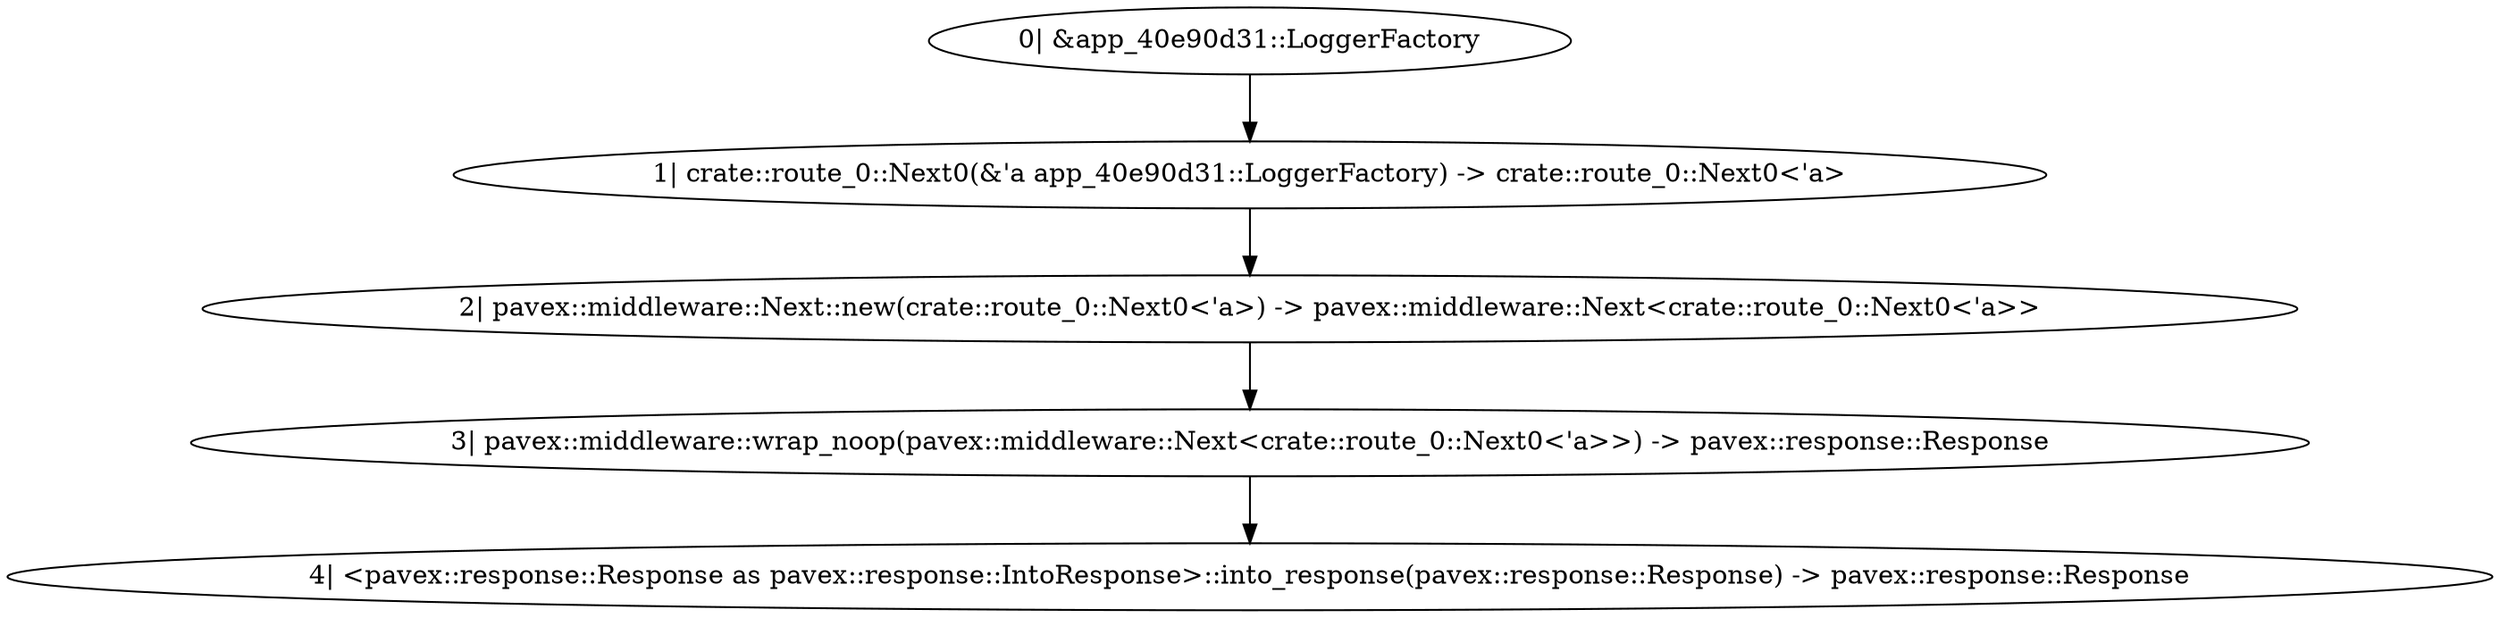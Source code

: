 digraph "GET /home - 0" {
    0 [ label = "3| pavex::middleware::wrap_noop(pavex::middleware::Next<crate::route_0::Next0<'a>>) -> pavex::response::Response"]
    1 [ label = "2| pavex::middleware::Next::new(crate::route_0::Next0<'a>) -> pavex::middleware::Next<crate::route_0::Next0<'a>>"]
    2 [ label = "1| crate::route_0::Next0(&'a app_40e90d31::LoggerFactory) -> crate::route_0::Next0<'a>"]
    4 [ label = "4| <pavex::response::Response as pavex::response::IntoResponse>::into_response(pavex::response::Response) -> pavex::response::Response"]
    5 [ label = "0| &app_40e90d31::LoggerFactory"]
    1 -> 0 [ ]
    2 -> 1 [ ]
    0 -> 4 [ ]
    5 -> 2 [ ]
}

digraph "GET /home - 1" {
    0 [ label = "3| app_40e90d31::Streamer::stream_file(&app_40e90d31::Streamer, app_40e90d31::Logger) -> pavex::response::Response"]
    1 [ label = "2| app_40e90d31::Streamer::new() -> app_40e90d31::Streamer"]
    2 [ label = "1| app_40e90d31::LoggerFactory::logger(&app_40e90d31::LoggerFactory) -> app_40e90d31::Logger"]
    4 [ label = "4| <pavex::response::Response as pavex::response::IntoResponse>::into_response(pavex::response::Response) -> pavex::response::Response"]
    5 [ label = "0| &app_40e90d31::LoggerFactory"]
    2 -> 0 [ ]
    1 -> 0 [ label = "&"]
    0 -> 4 [ ]
    5 -> 2 [ ]
}

digraph "* /home - 0" {
    0 [ label = "3| pavex::middleware::wrap_noop(pavex::middleware::Next<crate::route_1::Next0<'a>>) -> pavex::response::Response"]
    1 [ label = "2| pavex::middleware::Next::new(crate::route_1::Next0<'a>) -> pavex::middleware::Next<crate::route_1::Next0<'a>>"]
    2 [ label = "1| crate::route_1::Next0(&'a pavex::router::AllowedMethods) -> crate::route_1::Next0<'a>"]
    4 [ label = "4| <pavex::response::Response as pavex::response::IntoResponse>::into_response(pavex::response::Response) -> pavex::response::Response"]
    5 [ label = "0| &pavex::router::AllowedMethods"]
    1 -> 0 [ ]
    2 -> 1 [ ]
    0 -> 4 [ ]
    5 -> 2 [ ]
}

digraph "* /home - 1" {
    0 [ label = "1| pavex::router::default_fallback(&pavex::router::AllowedMethods) -> pavex::response::Response"]
    2 [ label = "2| <pavex::response::Response as pavex::response::IntoResponse>::into_response(pavex::response::Response) -> pavex::response::Response"]
    3 [ label = "0| &pavex::router::AllowedMethods"]
    0 -> 2 [ ]
    3 -> 0 [ ]
}

digraph app_state {
    0 [ label = "1| crate::ApplicationState(app_40e90d31::LoggerFactory) -> crate::ApplicationState"]
    1 [ label = "0| app_40e90d31::LoggerFactory::new() -> app_40e90d31::LoggerFactory"]
    1 -> 0 [ ]
}

